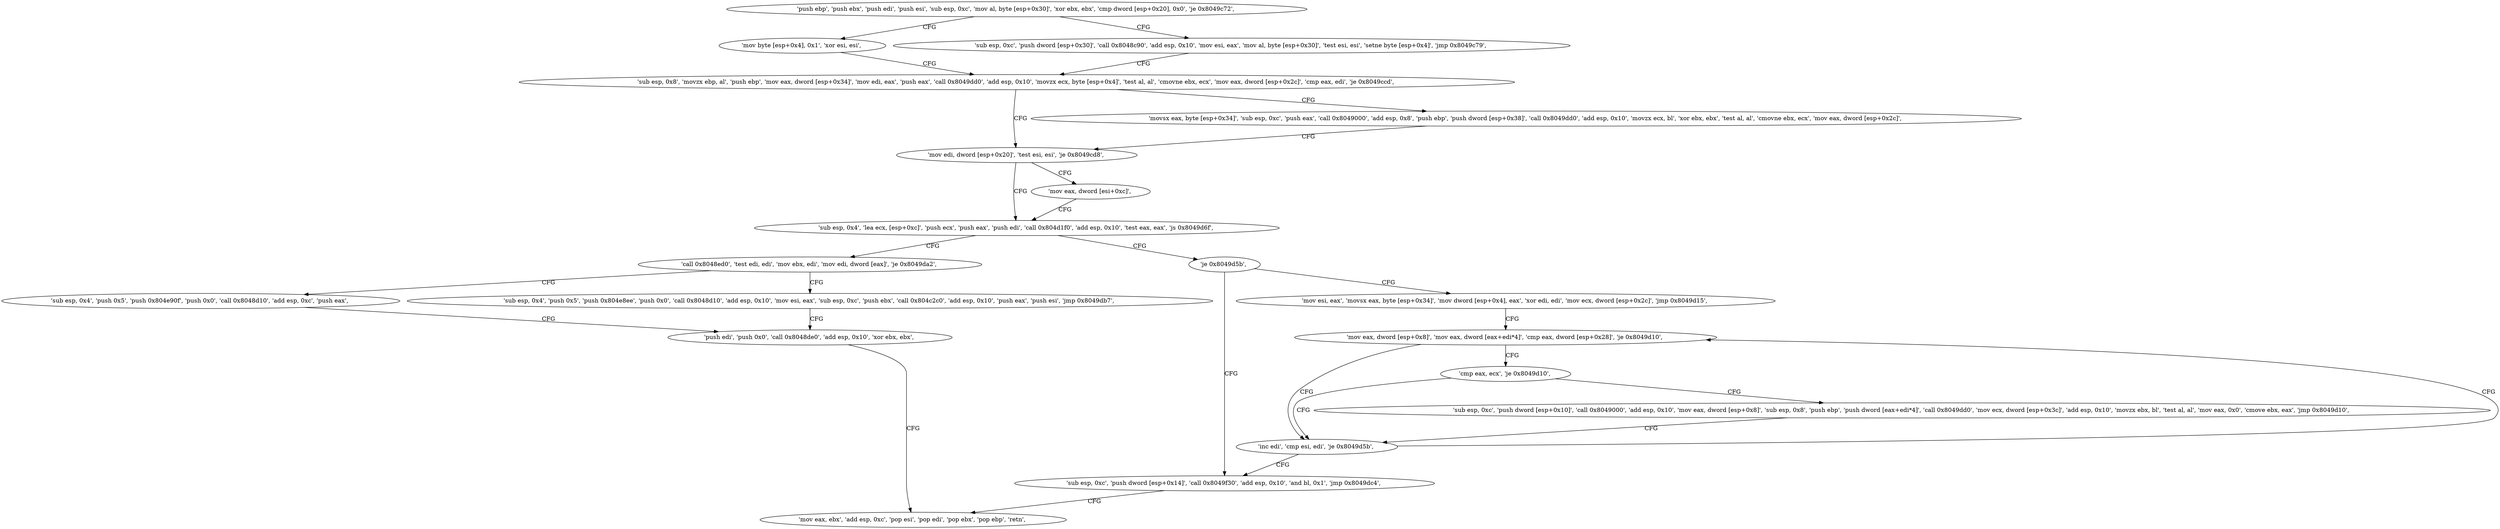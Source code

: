 digraph "func" {
"134519872" [label = "'push ebp', 'push ebx', 'push edi', 'push esi', 'sub esp, 0xc', 'mov al, byte [esp+0x30]', 'xor ebx, ebx', 'cmp dword [esp+0x20], 0x0', 'je 0x8049c72', " ]
"134519922" [label = "'mov byte [esp+0x4], 0x1', 'xor esi, esi', " ]
"134519892" [label = "'sub esp, 0xc', 'push dword [esp+0x30]', 'call 0x8048c90', 'add esp, 0x10', 'mov esi, eax', 'mov al, byte [esp+0x30]', 'test esi, esi', 'setne byte [esp+0x4]', 'jmp 0x8049c79', " ]
"134519929" [label = "'sub esp, 0x8', 'movzx ebp, al', 'push ebp', 'mov eax, dword [esp+0x34]', 'mov edi, eax', 'push eax', 'call 0x8049dd0', 'add esp, 0x10', 'movzx ecx, byte [esp+0x4]', 'test al, al', 'cmovne ebx, ecx', 'mov eax, dword [esp+0x2c]', 'cmp eax, edi', 'je 0x8049ccd', " ]
"134520013" [label = "'mov edi, dword [esp+0x20]', 'test esi, esi', 'je 0x8049cd8', " ]
"134520024" [label = "'sub esp, 0x4', 'lea ecx, [esp+0xc]', 'push ecx', 'push eax', 'push edi', 'call 0x804d1f0', 'add esp, 0x10', 'test eax, eax', 'js 0x8049d6f', " ]
"134520021" [label = "'mov eax, dword [esi+0xc]', " ]
"134519969" [label = "'movsx eax, byte [esp+0x34]', 'sub esp, 0xc', 'push eax', 'call 0x8049000', 'add esp, 0x8', 'push ebp', 'push dword [esp+0x38]', 'call 0x8049dd0', 'add esp, 0x10', 'movzx ecx, bl', 'xor ebx, ebx', 'test al, al', 'cmovne ebx, ecx', 'mov eax, dword [esp+0x2c]', " ]
"134520175" [label = "'call 0x8048ed0', 'test edi, edi', 'mov ebx, edi', 'mov edi, dword [eax]', 'je 0x8049da2', " ]
"134520050" [label = "'je 0x8049d5b', " ]
"134520226" [label = "'sub esp, 0x4', 'push 0x5', 'push 0x804e90f', 'push 0x0', 'call 0x8048d10', 'add esp, 0xc', 'push eax', " ]
"134520188" [label = "'sub esp, 0x4', 'push 0x5', 'push 0x804e8ee', 'push 0x0', 'call 0x8048d10', 'add esp, 0x10', 'mov esi, eax', 'sub esp, 0xc', 'push ebx', 'call 0x804c2c0', 'add esp, 0x10', 'push eax', 'push esi', 'jmp 0x8049db7', " ]
"134520155" [label = "'sub esp, 0xc', 'push dword [esp+0x14]', 'call 0x8049f30', 'add esp, 0x10', 'and bl, 0x1', 'jmp 0x8049dc4', " ]
"134520052" [label = "'mov esi, eax', 'movsx eax, byte [esp+0x34]', 'mov dword [esp+0x4], eax', 'xor edi, edi', 'mov ecx, dword [esp+0x2c]', 'jmp 0x8049d15', " ]
"134520247" [label = "'push edi', 'push 0x0', 'call 0x8048de0', 'add esp, 0x10', 'xor ebx, ebx', " ]
"134520260" [label = "'mov eax, ebx', 'add esp, 0xc', 'pop esi', 'pop edi', 'pop ebx', 'pop ebp', 'retn', " ]
"134520085" [label = "'mov eax, dword [esp+0x8]', 'mov eax, dword [eax+edi*4]', 'cmp eax, dword [esp+0x28]', 'je 0x8049d10', " ]
"134520080" [label = "'inc edi', 'cmp esi, edi', 'je 0x8049d5b', " ]
"134520098" [label = "'cmp eax, ecx', 'je 0x8049d10', " ]
"134520102" [label = "'sub esp, 0xc', 'push dword [esp+0x10]', 'call 0x8049000', 'add esp, 0x10', 'mov eax, dword [esp+0x8]', 'sub esp, 0x8', 'push ebp', 'push dword [eax+edi*4]', 'call 0x8049dd0', 'mov ecx, dword [esp+0x3c]', 'add esp, 0x10', 'movzx ebx, bl', 'test al, al', 'mov eax, 0x0', 'cmove ebx, eax', 'jmp 0x8049d10', " ]
"134519872" -> "134519922" [ label = "CFG" ]
"134519872" -> "134519892" [ label = "CFG" ]
"134519922" -> "134519929" [ label = "CFG" ]
"134519892" -> "134519929" [ label = "CFG" ]
"134519929" -> "134520013" [ label = "CFG" ]
"134519929" -> "134519969" [ label = "CFG" ]
"134520013" -> "134520024" [ label = "CFG" ]
"134520013" -> "134520021" [ label = "CFG" ]
"134520024" -> "134520175" [ label = "CFG" ]
"134520024" -> "134520050" [ label = "CFG" ]
"134520021" -> "134520024" [ label = "CFG" ]
"134519969" -> "134520013" [ label = "CFG" ]
"134520175" -> "134520226" [ label = "CFG" ]
"134520175" -> "134520188" [ label = "CFG" ]
"134520050" -> "134520155" [ label = "CFG" ]
"134520050" -> "134520052" [ label = "CFG" ]
"134520226" -> "134520247" [ label = "CFG" ]
"134520188" -> "134520247" [ label = "CFG" ]
"134520155" -> "134520260" [ label = "CFG" ]
"134520052" -> "134520085" [ label = "CFG" ]
"134520247" -> "134520260" [ label = "CFG" ]
"134520085" -> "134520080" [ label = "CFG" ]
"134520085" -> "134520098" [ label = "CFG" ]
"134520080" -> "134520155" [ label = "CFG" ]
"134520080" -> "134520085" [ label = "CFG" ]
"134520098" -> "134520080" [ label = "CFG" ]
"134520098" -> "134520102" [ label = "CFG" ]
"134520102" -> "134520080" [ label = "CFG" ]
}

